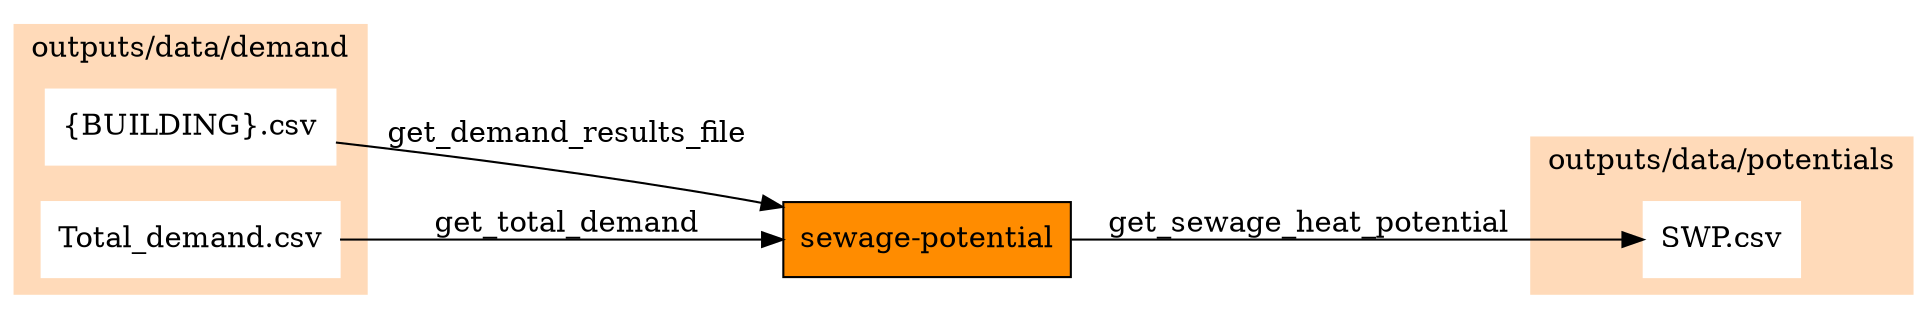 digraph trace_inputlocator {
    rankdir="LR";
    node [shape=box];
    graph [overlap = false];
    "sewage-potential"[style=filled, fillcolor=darkorange];
    "{BUILDING}.csv" -> "sewage-potential"[label="get_demand_results_file"]
    "Total_demand.csv" -> "sewage-potential"[label="get_total_demand"]
    "sewage-potential" -> "SWP.csv"[label="get_sewage_heat_potential"]
    subgraph cluster_0 {
        style = filled;
        color = peachpuff;
        label="outputs/data/demand";
    "{BUILDING}.csv"[style=filled, color=white]
    "Total_demand.csv"[style=filled, color=white]
    }
    subgraph cluster_1 {
        style = filled;
        color = peachpuff;
        label="outputs/data/potentials";
    "SWP.csv"[style=filled, color=white]
    }
    }
